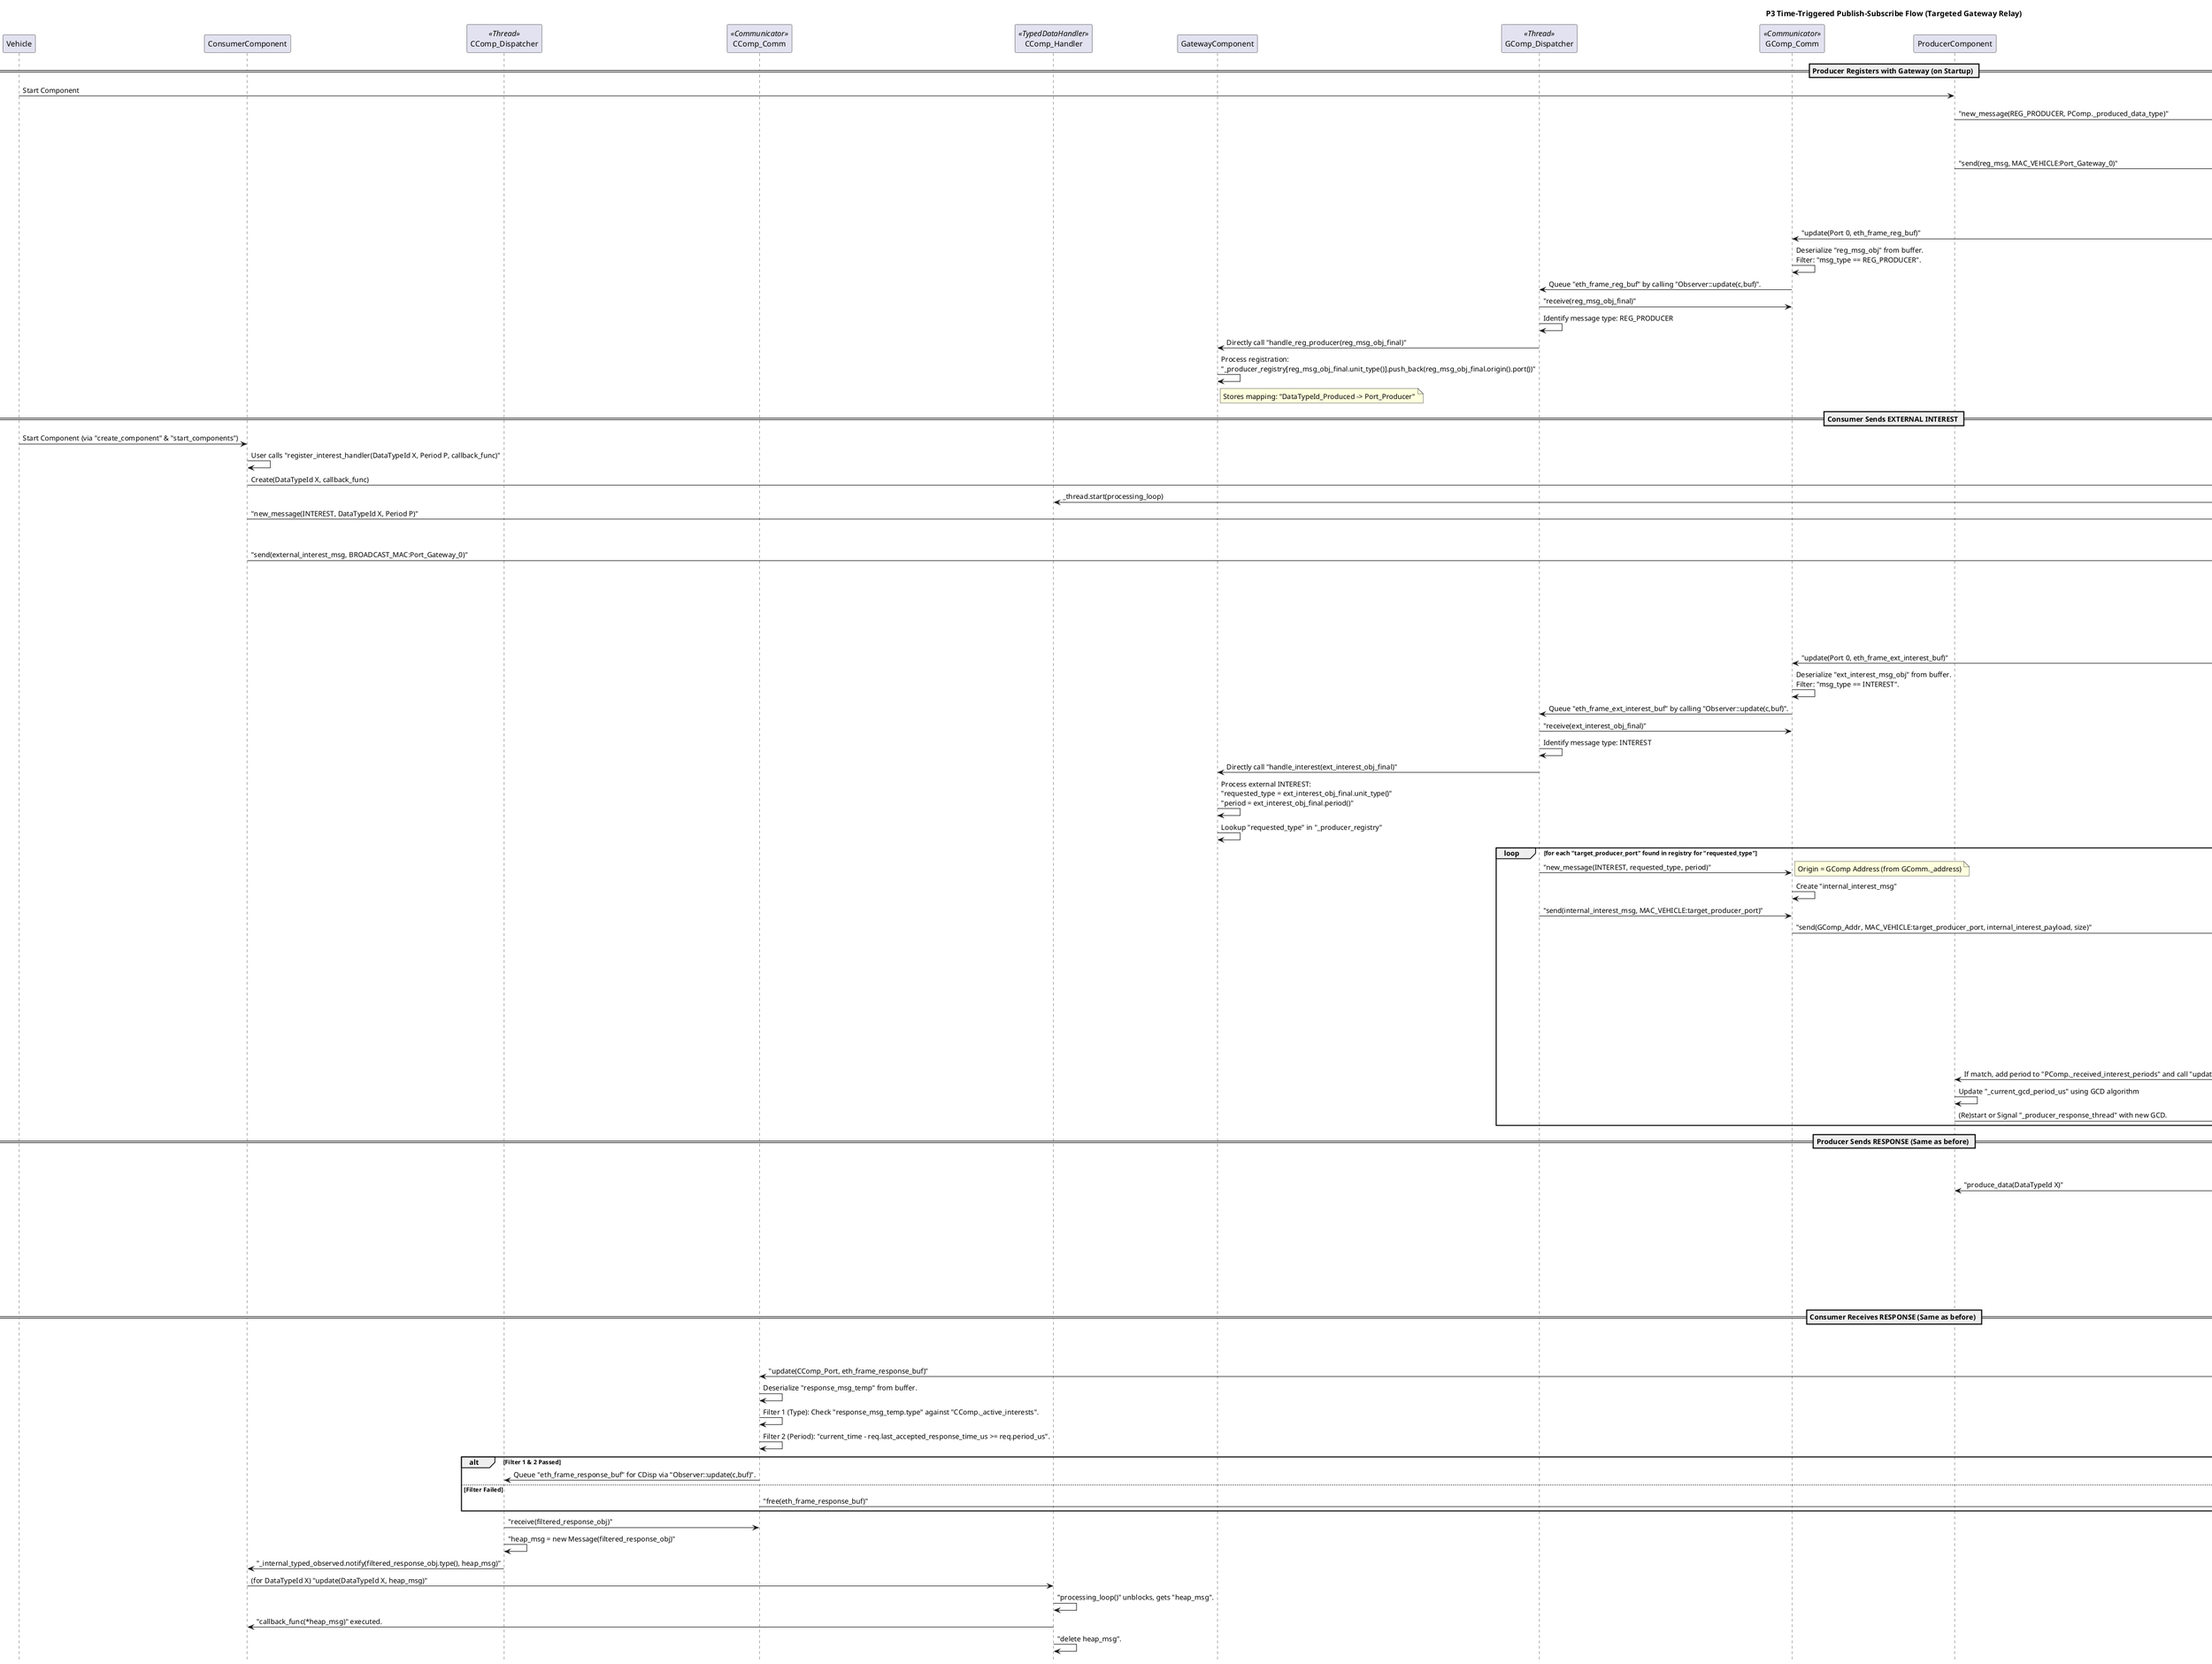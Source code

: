 @startuml P3 Communication Flow with Targeted Gateway Relay

hide footbox
title P3 Time-Triggered Publish-Subscribe Flow (Targeted Gateway Relay)

participant Vehicle as Veh
participant ConsumerComponent as CComp
participant CComp_Dispatcher as CDisp <<Thread>>
participant CComp_Comm as CComm <<Communicator>>
participant CComp_Handler as CHandler <<TypedDataHandler>>
participant GatewayComponent as GComp
participant GComp_Dispatcher as GDisp <<Thread>>
participant GComp_Comm as GComm <<Communicator>>
participant ProducerComponent as PComp
participant PComp_Dispatcher as PDisp <<Thread>>
participant PComp_Comm as PComm <<Communicator>>
participant PComp_RespThread as PRespT <<Thread>>
participant ProtocolLayer as Proto
participant NICLayer as NIC
participant Network

== Producer Registers with Gateway (on Startup) ==
Veh -> PComp : Start Component
PComp -> PComp_Comm : "new_message(REG_PRODUCER, PComp._produced_data_type)"
note right: PComp_Comm._address is PComp's address (MAC_VEHICLE:Port_Producer)\nunit_type field of msg carries the DataTypeId produced.
PComp_Comm -> PComp_Comm : Create "reg_msg"
PComp -> PComp_Comm : "send(reg_msg, MAC_VEHICLE:Port_Gateway_0)"
note right: Target is Gateway's known port (0) on own vehicle.
PComp_Comm -> Proto : "send(PComp_Addr, MAC_VEHICLE:0, reg_payload, size)"
Proto -> NIC : "send(eth_frame_reg)" (if MAC_VEHICLE != self, else internal)

NIC -> Proto : (Gateway's Protocol) "update(PROTO_ID, eth_frame_reg_buf)"
Proto -> GComm : "update(Port 0, eth_frame_reg_buf)"
GComm -> GComm : Deserialize "reg_msg_obj" from buffer.\nFilter: "msg_type == REG_PRODUCER".
GComm -> GDisp : Queue "eth_frame_reg_buf" by calling "Observer::update(c,buf)".

GDisp -> GComm : "receive(reg_msg_obj_final)"
GDisp -> GDisp : Identify message type: REG_PRODUCER
GDisp -> GComp : Directly call "handle_reg_producer(reg_msg_obj_final)"
GComp -> GComp : Process registration:\n"_producer_registry[reg_msg_obj_final.unit_type()].push_back(reg_msg_obj_final.origin().port())"
note right GComp: Stores mapping: "DataTypeId_Produced -> Port_Producer"

== Consumer Sends EXTERNAL INTEREST ==

Veh -> CComp : Start Component (via "create_component" & "start_components")
CComp -> CComp : User calls "register_interest_handler(DataTypeId X, Period P, callback_func)"
CComp -> CComp_Handler : Create(DataTypeId X, callback_func)
CComp_Handler -> CHandler : _thread.start(processing_loop)
CComp -> CComp_Comm : "new_message(INTEREST, DataTypeId X, Period P)"
CComp_Comm -> CComp_Comm : Create "external_interest_msg"
CComp -> CComp_Comm : "send(external_interest_msg, BROADCAST_MAC:Port_Gateway_0)"
CComp_Comm -> Proto : "send(CComp_Addr, BROADCAST_MAC:0, interest_payload, size)"
Proto -> NIC : "send(eth_frame_ext_interest)"
NIC -> Network : Transmit Ethernet Frame (Physical Broadcast)

Network -> NIC : (Gateway's NIC) Receives Frame
NIC -> Proto : (Gateway's Protocol) "update(PROTO_ID, eth_frame_ext_interest_buf)"
Proto -> GComm : "update(Port 0, eth_frame_ext_interest_buf)"
GComm -> GComm : Deserialize "ext_interest_msg_obj" from buffer.\nFilter: "msg_type == INTEREST".
GComm -> GDisp : Queue "eth_frame_ext_interest_buf" by calling "Observer::update(c,buf)".

GDisp -> GComm : "receive(ext_interest_obj_final)"
GDisp -> GDisp : Identify message type: INTEREST
GDisp -> GComp : Directly call "handle_interest(ext_interest_obj_final)"
GComp -> GComp : Process external INTEREST:\n"requested_type = ext_interest_obj_final.unit_type()"\n"period = ext_interest_obj_final.period()"
GComp -> GComp : Lookup "requested_type" in "_producer_registry"

loop for each "target_producer_port" found in registry for "requested_type"
    GDisp -> GComm : "new_message(INTEREST, requested_type, period)"
    note right: Origin = GComp Address (from GComm._address)
    GComm -> GComm : Create "internal_interest_msg"
    GDisp -> GComm : "send(internal_interest_msg, MAC_VEHICLE:target_producer_port)"
    GComm -> Proto : "send(GComp_Addr, MAC_VEHICLE:target_producer_port, internal_interest_payload, size)"
    Proto -> PComm : (of specific producer) "update(target_producer_port, buf_internal_interest)"
    note left of PComm: This is PComm's Observer::update() method for its specific port.
    PComm -> PComm : Deserialize "internal_interest_msg_obj" from buffer.\nFilter: "msg_type == INTEREST" & "DataTypeId" matches "PComm._owner_component._produced_data_type".
    PComm -> PDisp : If filters pass, Queue "buf_internal_interest" for PDisp by calling "Observer::update(c,buf)".

    PDisp -> PComm : "receive(final_internal_interest_obj)"
    PDisp -> PDisp : Directly check message type (INTEREST) and unit_type against _produced_data_type
    PDisp -> PComp : If match, add period to "PComp._received_interest_periods" and call "update_gcd_period()"
    PComp -> PComp : Update "_current_gcd_period_us" using GCD algorithm
    PComp -> PRespT : (Re)start or Signal "_producer_response_thread" with new GCD.
end

== Producer Sends RESPONSE (Same as before) ==

PRespT -> PRespT : Loop wakes based on GCD period.
PRespT -> PComp : "produce_data(DataTypeId X)"
PRespT -> PComm : "new_message(RESPONSE, DataTypeId X, 0, data_value, value_size)"
PComm -> PComm : Create "response_msg"
PRespT -> PComm : "send(response_msg, BROADCAST_MAC:BROADCAST_PORT)"
PComm -> Proto : "send(PComp_Addr, BROADCAST_MAC:BROADCAST_PORT, response_payload, size)"
Proto -> NIC : "send(eth_frame_response)"
NIC -> Network : Transmit Ethernet Frame

== Consumer Receives RESPONSE (Same as before) ==

Network -> NIC : (Consumer's NIC) Receives Frame
NIC -> Proto : (Consumer's Protocol) "update(PROTO_ID, eth_frame_response_buf)"
Proto -> CComm : "update(CComp_Port, eth_frame_response_buf)"
CComm -> CComm : Deserialize "response_msg_temp" from buffer.
CComm -> CComm : Filter 1 (Type): Check "response_msg_temp.type" against "CComp._active_interests".
CComm -> CComm : Filter 2 (Period): "current_time - req.last_accepted_response_time_us >= req.period_us".
alt Filter 1 & 2 Passed
    CComm -> CDisp : Queue "eth_frame_response_buf" for CDisp via "Observer::update(c,buf)".
else Filter Failed
    CComm -> Proto : "free(eth_frame_response_buf)"
end

CDisp -> CComm : "receive(filtered_response_obj)"
CDisp -> CDisp : "heap_msg = new Message(filtered_response_obj)"
CDisp -> CComp : "_internal_typed_observed.notify(filtered_response_obj.type(), heap_msg)"
CComp -> CHandler : (for DataTypeId X) "update(DataTypeId X, heap_msg)"

CHandler -> CHandler : "processing_loop()" unblocks, gets "heap_msg".
CHandler -> CComp : "callback_func(*heap_msg)" executed.
CHandler -> CHandler : "delete heap_msg".

@enduml